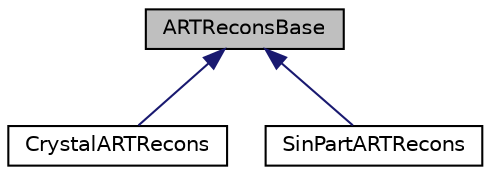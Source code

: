 digraph "ARTReconsBase"
{
  edge [fontname="Helvetica",fontsize="10",labelfontname="Helvetica",labelfontsize="10"];
  node [fontname="Helvetica",fontsize="10",shape=record];
  Node0 [label="ARTReconsBase",height=0.2,width=0.4,color="black", fillcolor="grey75", style="filled", fontcolor="black"];
  Node0 -> Node1 [dir="back",color="midnightblue",fontsize="10",style="solid",fontname="Helvetica"];
  Node1 [label="CrystalARTRecons",height=0.2,width=0.4,color="black", fillcolor="white", style="filled",URL="$classCrystalARTRecons.html"];
  Node0 -> Node2 [dir="back",color="midnightblue",fontsize="10",style="solid",fontname="Helvetica"];
  Node2 [label="SinPartARTRecons",height=0.2,width=0.4,color="black", fillcolor="white", style="filled",URL="$classSinPartARTRecons.html"];
}
